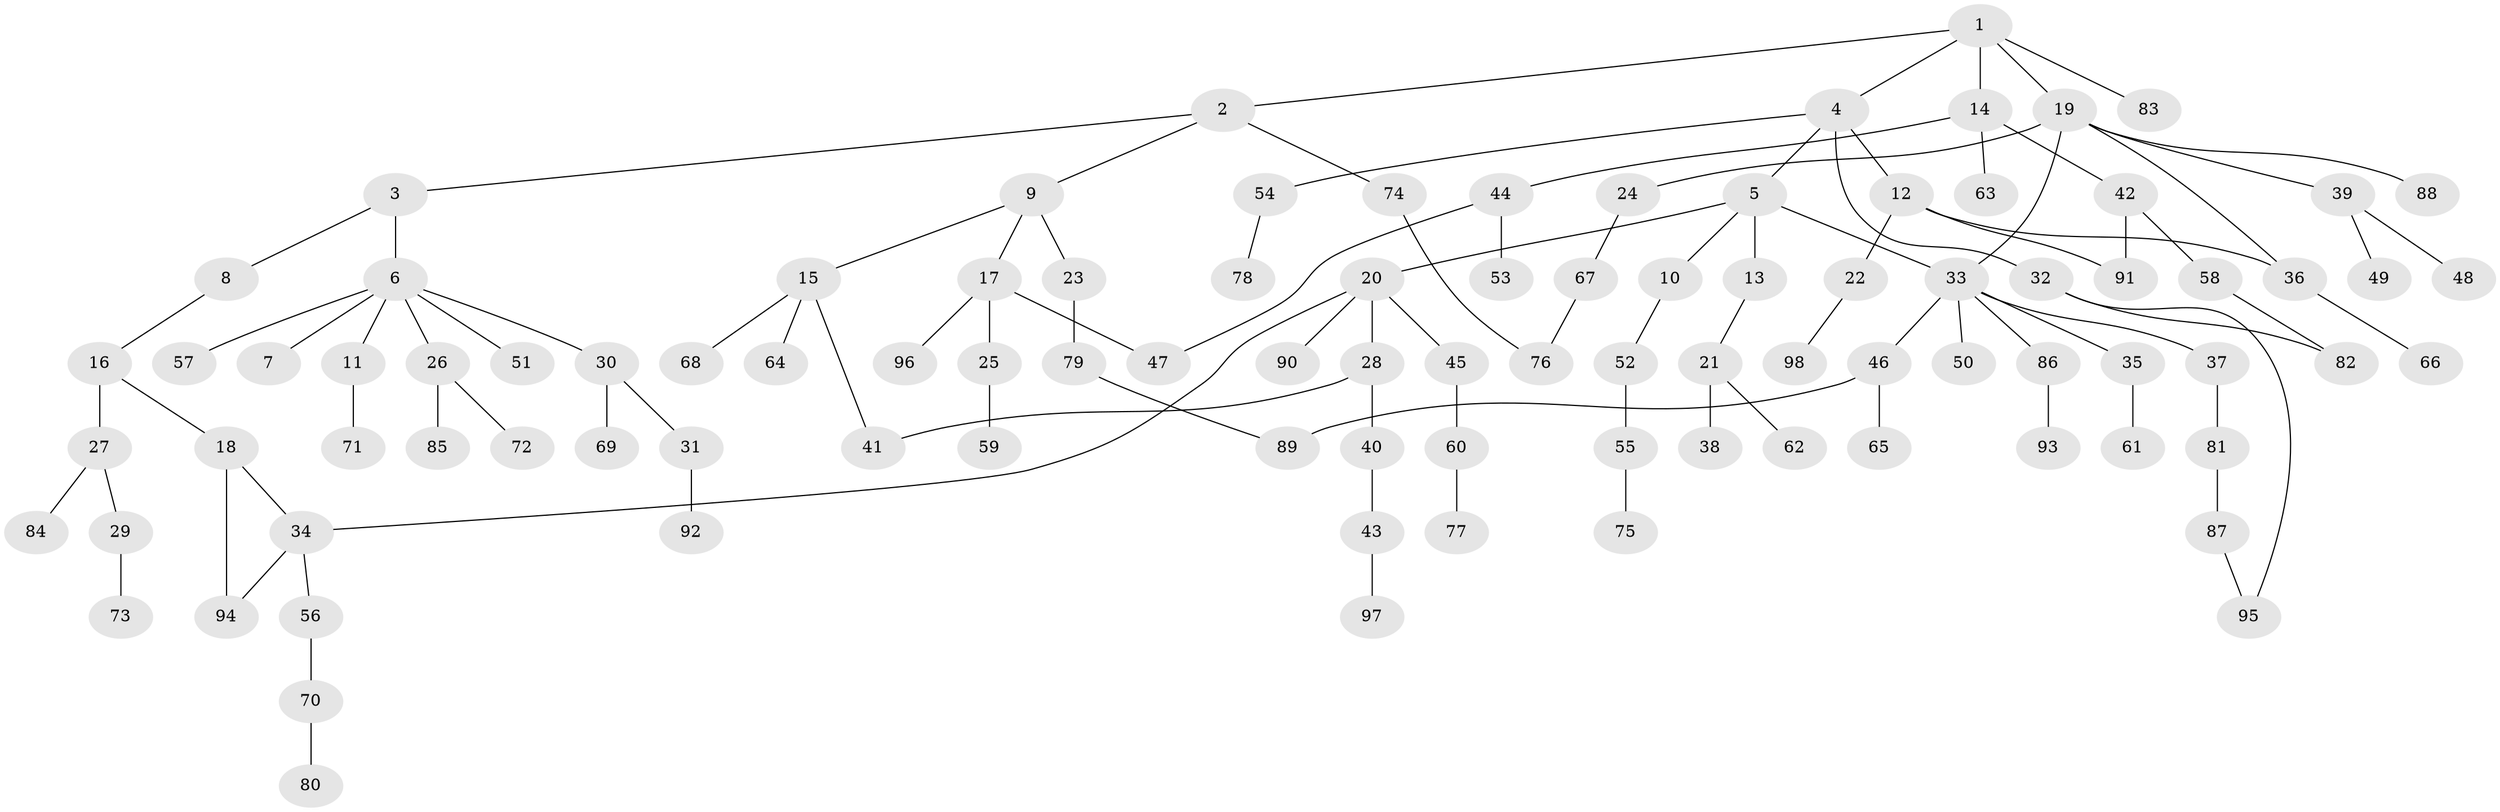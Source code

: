 // Generated by graph-tools (version 1.1) at 2025/10/02/27/25 16:10:52]
// undirected, 98 vertices, 108 edges
graph export_dot {
graph [start="1"]
  node [color=gray90,style=filled];
  1;
  2;
  3;
  4;
  5;
  6;
  7;
  8;
  9;
  10;
  11;
  12;
  13;
  14;
  15;
  16;
  17;
  18;
  19;
  20;
  21;
  22;
  23;
  24;
  25;
  26;
  27;
  28;
  29;
  30;
  31;
  32;
  33;
  34;
  35;
  36;
  37;
  38;
  39;
  40;
  41;
  42;
  43;
  44;
  45;
  46;
  47;
  48;
  49;
  50;
  51;
  52;
  53;
  54;
  55;
  56;
  57;
  58;
  59;
  60;
  61;
  62;
  63;
  64;
  65;
  66;
  67;
  68;
  69;
  70;
  71;
  72;
  73;
  74;
  75;
  76;
  77;
  78;
  79;
  80;
  81;
  82;
  83;
  84;
  85;
  86;
  87;
  88;
  89;
  90;
  91;
  92;
  93;
  94;
  95;
  96;
  97;
  98;
  1 -- 2;
  1 -- 4;
  1 -- 14;
  1 -- 19;
  1 -- 83;
  2 -- 3;
  2 -- 9;
  2 -- 74;
  3 -- 6;
  3 -- 8;
  4 -- 5;
  4 -- 12;
  4 -- 32;
  4 -- 54;
  5 -- 10;
  5 -- 13;
  5 -- 20;
  5 -- 33;
  6 -- 7;
  6 -- 11;
  6 -- 26;
  6 -- 30;
  6 -- 51;
  6 -- 57;
  8 -- 16;
  9 -- 15;
  9 -- 17;
  9 -- 23;
  10 -- 52;
  11 -- 71;
  12 -- 22;
  12 -- 91;
  12 -- 36;
  13 -- 21;
  14 -- 42;
  14 -- 44;
  14 -- 63;
  15 -- 64;
  15 -- 68;
  15 -- 41;
  16 -- 18;
  16 -- 27;
  17 -- 25;
  17 -- 47;
  17 -- 96;
  18 -- 94;
  18 -- 34;
  19 -- 24;
  19 -- 33;
  19 -- 36;
  19 -- 39;
  19 -- 88;
  20 -- 28;
  20 -- 34;
  20 -- 45;
  20 -- 90;
  21 -- 38;
  21 -- 62;
  22 -- 98;
  23 -- 79;
  24 -- 67;
  25 -- 59;
  26 -- 72;
  26 -- 85;
  27 -- 29;
  27 -- 84;
  28 -- 40;
  28 -- 41;
  29 -- 73;
  30 -- 31;
  30 -- 69;
  31 -- 92;
  32 -- 82;
  32 -- 95;
  33 -- 35;
  33 -- 37;
  33 -- 46;
  33 -- 50;
  33 -- 86;
  34 -- 56;
  34 -- 94;
  35 -- 61;
  36 -- 66;
  37 -- 81;
  39 -- 48;
  39 -- 49;
  40 -- 43;
  42 -- 58;
  42 -- 91;
  43 -- 97;
  44 -- 53;
  44 -- 47;
  45 -- 60;
  46 -- 65;
  46 -- 89;
  52 -- 55;
  54 -- 78;
  55 -- 75;
  56 -- 70;
  58 -- 82;
  60 -- 77;
  67 -- 76;
  70 -- 80;
  74 -- 76;
  79 -- 89;
  81 -- 87;
  86 -- 93;
  87 -- 95;
}
